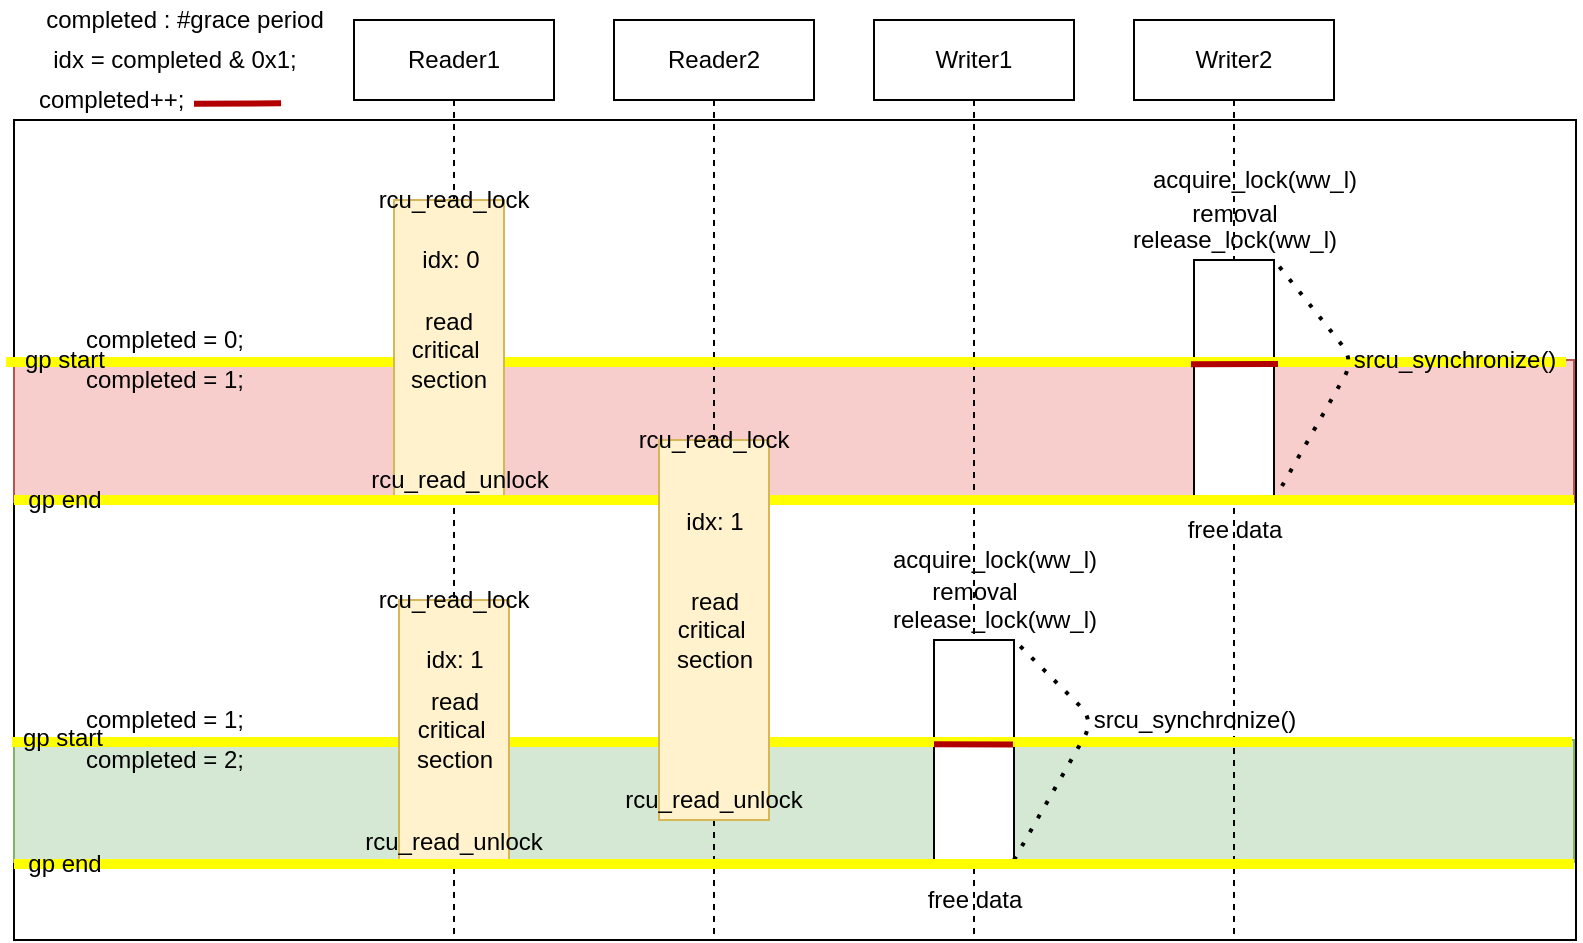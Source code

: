 <mxfile version="14.5.1" type="device" pages="4"><diagram id="2H-EvG0Ilq9phwvwLm1z" name="idx_example"><mxGraphModel dx="677" dy="401" grid="1" gridSize="10" guides="1" tooltips="1" connect="1" arrows="1" fold="1" page="1" pageScale="1" pageWidth="850" pageHeight="1100" math="0" shadow="0"><root><mxCell id="0"/><mxCell id="1" parent="0"/><mxCell id="J5GZdIW9iHJ_7tC-niAY-8" value="" style="rounded=0;whiteSpace=wrap;html=1;" parent="1" vertex="1"><mxGeometry x="20" y="170" width="781" height="410" as="geometry"/></mxCell><mxCell id="oWgZk5k80f7i5XMptyLk-48" value="" style="rounded=0;whiteSpace=wrap;html=1;fillColor=#d5e8d4;strokeColor=#82b366;" parent="1" vertex="1"><mxGeometry x="20" y="480" width="780" height="61" as="geometry"/></mxCell><mxCell id="oWgZk5k80f7i5XMptyLk-24" value="" style="rounded=0;whiteSpace=wrap;html=1;fillColor=#f8cecc;strokeColor=#b85450;" parent="1" vertex="1"><mxGeometry x="20" y="290" width="780" height="71" as="geometry"/></mxCell><mxCell id="oWgZk5k80f7i5XMptyLk-30" value="completed = 1;" style="text;html=1;align=center;verticalAlign=middle;resizable=0;points=[];autosize=1;" parent="1" vertex="1"><mxGeometry x="50" y="290" width="90" height="20" as="geometry"/></mxCell><mxCell id="oWgZk5k80f7i5XMptyLk-15" value="Reader2" style="shape=umlLifeline;perimeter=lifelinePerimeter;whiteSpace=wrap;html=1;container=1;collapsible=0;recursiveResize=0;outlineConnect=0;" parent="1" vertex="1"><mxGeometry x="320" y="120" width="100" height="460" as="geometry"/></mxCell><mxCell id="oWgZk5k80f7i5XMptyLk-16" value="Writer1" style="shape=umlLifeline;perimeter=lifelinePerimeter;whiteSpace=wrap;html=1;container=1;collapsible=0;recursiveResize=0;outlineConnect=0;" parent="1" vertex="1"><mxGeometry x="450" y="120" width="100" height="460" as="geometry"/></mxCell><mxCell id="oWgZk5k80f7i5XMptyLk-17" value="Writer2" style="shape=umlLifeline;perimeter=lifelinePerimeter;whiteSpace=wrap;html=1;container=1;collapsible=0;recursiveResize=0;outlineConnect=0;" parent="1" vertex="1"><mxGeometry x="580" y="120" width="100" height="460" as="geometry"/></mxCell><mxCell id="oWgZk5k80f7i5XMptyLk-18" value="" style="rounded=0;whiteSpace=wrap;html=1;" parent="oWgZk5k80f7i5XMptyLk-17" vertex="1"><mxGeometry x="30" y="120" width="40" height="120" as="geometry"/></mxCell><mxCell id="J5GZdIW9iHJ_7tC-niAY-2" value="" style="endArrow=none;html=1;strokeColor=#FFFF00;strokeWidth=5;" parent="oWgZk5k80f7i5XMptyLk-17" edge="1"><mxGeometry width="50" height="50" relative="1" as="geometry"><mxPoint x="216" y="171" as="sourcePoint"/><mxPoint x="-564" y="171" as="targetPoint"/></mxGeometry></mxCell><mxCell id="oWgZk5k80f7i5XMptyLk-22" value="" style="endArrow=none;dashed=1;html=1;dashPattern=1 3;strokeWidth=2;entryX=1;entryY=0;entryDx=0;entryDy=0;exitX=1;exitY=1;exitDx=0;exitDy=0;" parent="oWgZk5k80f7i5XMptyLk-17" source="oWgZk5k80f7i5XMptyLk-18" target="oWgZk5k80f7i5XMptyLk-18" edge="1"><mxGeometry width="50" height="50" relative="1" as="geometry"><mxPoint x="120" y="220" as="sourcePoint"/><mxPoint x="-250" y="270" as="targetPoint"/><Array as="points"><mxPoint x="110" y="170"/></Array></mxGeometry></mxCell><mxCell id="oWgZk5k80f7i5XMptyLk-19" value="acquire_lock(ww_l)" style="text;html=1;align=center;verticalAlign=middle;resizable=0;points=[];autosize=1;" parent="1" vertex="1"><mxGeometry x="580" y="190" width="120" height="20" as="geometry"/></mxCell><mxCell id="oWgZk5k80f7i5XMptyLk-20" value="removal" style="text;html=1;align=center;verticalAlign=middle;resizable=0;points=[];autosize=1;" parent="1" vertex="1"><mxGeometry x="600" y="207" width="60" height="20" as="geometry"/></mxCell><mxCell id="oWgZk5k80f7i5XMptyLk-29" value="completed = 0;" style="text;html=1;align=center;verticalAlign=middle;resizable=0;points=[];autosize=1;" parent="1" vertex="1"><mxGeometry x="50" y="270" width="90" height="20" as="geometry"/></mxCell><mxCell id="oWgZk5k80f7i5XMptyLk-35" value="release_lock(ww_l)" style="text;html=1;align=center;verticalAlign=middle;resizable=0;points=[];autosize=1;" parent="1" vertex="1"><mxGeometry x="570" y="220" width="120" height="20" as="geometry"/></mxCell><mxCell id="oWgZk5k80f7i5XMptyLk-36" value="free data" style="text;html=1;align=center;verticalAlign=middle;resizable=0;points=[];autosize=1;" parent="1" vertex="1"><mxGeometry x="600" y="365" width="60" height="20" as="geometry"/></mxCell><mxCell id="oWgZk5k80f7i5XMptyLk-40" value="acquire_lock(ww_l)" style="text;html=1;align=center;verticalAlign=middle;resizable=0;points=[];autosize=1;" parent="1" vertex="1"><mxGeometry x="450" y="380" width="120" height="20" as="geometry"/></mxCell><mxCell id="oWgZk5k80f7i5XMptyLk-41" value="removal" style="text;html=1;align=center;verticalAlign=middle;resizable=0;points=[];autosize=1;" parent="1" vertex="1"><mxGeometry x="470" y="396" width="60" height="20" as="geometry"/></mxCell><mxCell id="oWgZk5k80f7i5XMptyLk-14" value="Reader1" style="shape=umlLifeline;perimeter=lifelinePerimeter;whiteSpace=wrap;html=1;container=1;collapsible=0;recursiveResize=0;outlineConnect=0;" parent="1" vertex="1"><mxGeometry x="190" y="120" width="100" height="460" as="geometry"/></mxCell><mxCell id="EaLgfDVViUGFmfcsCoS--2" value="(idx: 1)" style="text;html=1;align=center;verticalAlign=middle;resizable=0;points=[];autosize=1;" parent="oWgZk5k80f7i5XMptyLk-14" vertex="1"><mxGeometry x="25" y="310" width="50" height="20" as="geometry"/></mxCell><mxCell id="oWgZk5k80f7i5XMptyLk-43" value="" style="rounded=0;whiteSpace=wrap;html=1;" parent="1" vertex="1"><mxGeometry x="480" y="430" width="40" height="110" as="geometry"/></mxCell><mxCell id="oWgZk5k80f7i5XMptyLk-47" value="srcu_synchronize()" style="text;html=1;align=center;verticalAlign=middle;resizable=0;points=[];autosize=1;" parent="1" vertex="1"><mxGeometry x="550" y="460" width="120" height="20" as="geometry"/></mxCell><mxCell id="oWgZk5k80f7i5XMptyLk-50" value="completed = 1;" style="text;html=1;align=center;verticalAlign=middle;resizable=0;points=[];autosize=1;" parent="1" vertex="1"><mxGeometry x="50" y="460" width="90" height="20" as="geometry"/></mxCell><mxCell id="oWgZk5k80f7i5XMptyLk-51" value="completed = 2;" style="text;html=1;align=center;verticalAlign=middle;resizable=0;points=[];autosize=1;" parent="1" vertex="1"><mxGeometry x="50" y="480" width="90" height="20" as="geometry"/></mxCell><mxCell id="oWgZk5k80f7i5XMptyLk-52" value="release_lock(ww_l)" style="text;html=1;align=center;verticalAlign=middle;resizable=0;points=[];autosize=1;" parent="1" vertex="1"><mxGeometry x="450" y="410" width="120" height="20" as="geometry"/></mxCell><mxCell id="oWgZk5k80f7i5XMptyLk-53" value="free data" style="text;html=1;align=center;verticalAlign=middle;resizable=0;points=[];autosize=1;" parent="1" vertex="1"><mxGeometry x="470" y="550" width="60" height="20" as="geometry"/></mxCell><mxCell id="ET6Dz6DYQAx662_gQWNx-1" value="idx = completed &amp;amp; 0x1;" style="text;html=1;align=center;verticalAlign=middle;resizable=0;points=[];autosize=1;" parent="1" vertex="1"><mxGeometry x="30" y="130" width="140" height="20" as="geometry"/></mxCell><mxCell id="TIWO1FHL-J0_cAzvTkw7-1" value="completed : #grace period" style="text;html=1;align=center;verticalAlign=middle;resizable=0;points=[];autosize=1;" parent="1" vertex="1"><mxGeometry x="30" y="110" width="150" height="20" as="geometry"/></mxCell><mxCell id="EaLgfDVViUGFmfcsCoS--1" value="(idx: 0)" style="text;html=1;align=center;verticalAlign=middle;resizable=0;points=[];autosize=1;" parent="1" vertex="1"><mxGeometry x="215" y="230" width="50" height="20" as="geometry"/></mxCell><mxCell id="EaLgfDVViUGFmfcsCoS--3" value="(idx: 1)" style="text;html=1;align=center;verticalAlign=middle;resizable=0;points=[];autosize=1;" parent="1" vertex="1"><mxGeometry x="342.5" y="375" width="50" height="20" as="geometry"/></mxCell><mxCell id="J5GZdIW9iHJ_7tC-niAY-1" value="" style="group" parent="1" vertex="1" connectable="0"><mxGeometry x="20" y="280" width="780" height="20" as="geometry"/></mxCell><mxCell id="J5GZdIW9iHJ_7tC-niAY-3" value="gp start" style="text;html=1;align=center;verticalAlign=middle;resizable=0;points=[];autosize=1;" parent="J5GZdIW9iHJ_7tC-niAY-1" vertex="1"><mxGeometry y="1" width="50" height="18" as="geometry"/></mxCell><mxCell id="oWgZk5k80f7i5XMptyLk-21" value="srcu_synchronize()" style="text;html=1;align=center;verticalAlign=middle;resizable=0;points=[];autosize=1;" parent="1" vertex="1"><mxGeometry x="680" y="280" width="120" height="20" as="geometry"/></mxCell><mxCell id="oWgZk5k80f7i5XMptyLk-44" value="read&lt;br&gt;critical&amp;nbsp;&lt;br&gt;section" style="rounded=0;whiteSpace=wrap;html=1;rotation=0;fillColor=#fff2cc;strokeColor=#d6b656;" parent="1" vertex="1"><mxGeometry x="210" y="210" width="55" height="150" as="geometry"/></mxCell><mxCell id="J5GZdIW9iHJ_7tC-niAY-4" value="" style="group" parent="1" vertex="1" connectable="0"><mxGeometry x="19" y="469" width="780" height="20" as="geometry"/></mxCell><mxCell id="J5GZdIW9iHJ_7tC-niAY-5" value="" style="endArrow=none;html=1;strokeColor=#FFFF00;strokeWidth=5;" parent="J5GZdIW9iHJ_7tC-niAY-4" edge="1"><mxGeometry width="50" height="50" relative="1" as="geometry"><mxPoint x="780" y="12" as="sourcePoint"/><mxPoint y="12" as="targetPoint"/></mxGeometry></mxCell><mxCell id="J5GZdIW9iHJ_7tC-niAY-6" value="gp start" style="text;html=1;align=center;verticalAlign=middle;resizable=0;points=[];autosize=1;" parent="J5GZdIW9iHJ_7tC-niAY-4" vertex="1"><mxGeometry y="1" width="50" height="18" as="geometry"/></mxCell><mxCell id="oWgZk5k80f7i5XMptyLk-28" value="" style="endArrow=none;html=1;exitX=-0.038;exitY=0.418;exitDx=0;exitDy=0;exitPerimeter=0;strokeWidth=3;fillColor=#e51400;strokeColor=#B20000;" parent="1" edge="1"><mxGeometry width="50" height="50" relative="1" as="geometry"><mxPoint x="608.48" y="292.16" as="sourcePoint"/><mxPoint x="652" y="292" as="targetPoint"/></mxGeometry></mxCell><mxCell id="oWgZk5k80f7i5XMptyLk-58" value="read&lt;br&gt;critical&amp;nbsp;&lt;br&gt;section" style="rounded=0;whiteSpace=wrap;html=1;rotation=0;fillColor=#fff2cc;strokeColor=#d6b656;" parent="1" vertex="1"><mxGeometry x="212.5" y="410" width="55" height="130" as="geometry"/></mxCell><mxCell id="HFW3_XxP9O19b0CaRBm5-9" value="rcu_read_lock" style="text;html=1;strokeColor=none;fillColor=none;align=center;verticalAlign=middle;whiteSpace=wrap;rounded=0;" parent="1" vertex="1"><mxGeometry x="220" y="400" width="40" height="20" as="geometry"/></mxCell><mxCell id="HFW3_XxP9O19b0CaRBm5-8" value="rcu_read_unlock" style="text;html=1;strokeColor=none;fillColor=none;align=center;verticalAlign=middle;whiteSpace=wrap;rounded=0;" parent="1" vertex="1"><mxGeometry x="220" y="521" width="40" height="20" as="geometry"/></mxCell><mxCell id="oWgZk5k80f7i5XMptyLk-42" value="" style="endArrow=none;html=1;exitX=-0.038;exitY=0.418;exitDx=0;exitDy=0;exitPerimeter=0;entryX=0.987;entryY=0.457;entryDx=0;entryDy=0;entryPerimeter=0;strokeColor=#B20000;strokeWidth=3;fillColor=#e51400;" parent="1" edge="1"><mxGeometry width="50" height="50" relative="1" as="geometry"><mxPoint x="480.0" y="482.16" as="sourcePoint"/><mxPoint x="519.48" y="482.27" as="targetPoint"/></mxGeometry></mxCell><mxCell id="HFW3_XxP9O19b0CaRBm5-2" value="rcu_read_unlock" style="text;html=1;strokeColor=none;fillColor=none;align=center;verticalAlign=middle;whiteSpace=wrap;rounded=0;" parent="1" vertex="1"><mxGeometry x="223" y="340" width="40" height="20" as="geometry"/></mxCell><mxCell id="HFW3_XxP9O19b0CaRBm5-1" value="rcu_read_lock" style="text;html=1;strokeColor=none;fillColor=none;align=center;verticalAlign=middle;whiteSpace=wrap;rounded=0;" parent="1" vertex="1"><mxGeometry x="220" y="200" width="40" height="20" as="geometry"/></mxCell><mxCell id="oWgZk5k80f7i5XMptyLk-54" value="" style="group" parent="1" vertex="1" connectable="0"><mxGeometry x="20" y="350" width="780" height="20" as="geometry"/></mxCell><mxCell id="oWgZk5k80f7i5XMptyLk-33" value="" style="endArrow=none;html=1;strokeColor=#FFFF00;strokeWidth=5;" parent="oWgZk5k80f7i5XMptyLk-54" edge="1"><mxGeometry width="50" height="50" relative="1" as="geometry"><mxPoint x="780" y="10" as="sourcePoint"/><mxPoint y="10" as="targetPoint"/></mxGeometry></mxCell><mxCell id="oWgZk5k80f7i5XMptyLk-34" value="gp end" style="text;html=1;align=center;verticalAlign=middle;resizable=0;points=[];autosize=1;" parent="oWgZk5k80f7i5XMptyLk-54" vertex="1"><mxGeometry width="50" height="20" as="geometry"/></mxCell><mxCell id="oWgZk5k80f7i5XMptyLk-46" value="" style="endArrow=none;dashed=1;html=1;dashPattern=1 3;strokeWidth=2;entryX=1;entryY=0;entryDx=0;entryDy=0;exitX=1;exitY=1;exitDx=0;exitDy=0;" parent="1" target="oWgZk5k80f7i5XMptyLk-43" edge="1"><mxGeometry width="50" height="50" relative="1" as="geometry"><mxPoint x="520" y="540" as="sourcePoint"/><mxPoint x="520" y="420" as="targetPoint"/><Array as="points"><mxPoint x="560" y="470"/></Array></mxGeometry></mxCell><mxCell id="oWgZk5k80f7i5XMptyLk-55" value="" style="group" parent="1" vertex="1" connectable="0"><mxGeometry x="20" y="532" width="780" height="20" as="geometry"/></mxCell><mxCell id="oWgZk5k80f7i5XMptyLk-56" value="" style="endArrow=none;html=1;strokeColor=#FFFF00;strokeWidth=5;" parent="oWgZk5k80f7i5XMptyLk-55" edge="1"><mxGeometry width="50" height="50" relative="1" as="geometry"><mxPoint x="780" y="10" as="sourcePoint"/><mxPoint y="10" as="targetPoint"/></mxGeometry></mxCell><mxCell id="oWgZk5k80f7i5XMptyLk-57" value="gp end" style="text;html=1;align=center;verticalAlign=middle;resizable=0;points=[];autosize=1;" parent="oWgZk5k80f7i5XMptyLk-55" vertex="1"><mxGeometry width="50" height="20" as="geometry"/></mxCell><mxCell id="YfWXra4_DtiDSNAremHq-4" value="completed++;&amp;nbsp;" style="text;html=1;align=center;verticalAlign=middle;resizable=0;points=[];autosize=1;" parent="1" vertex="1"><mxGeometry x="25" y="150" width="90" height="20" as="geometry"/></mxCell><mxCell id="YfWXra4_DtiDSNAremHq-5" value="" style="endArrow=none;html=1;exitX=-0.038;exitY=0.418;exitDx=0;exitDy=0;exitPerimeter=0;strokeWidth=3;fillColor=#e51400;strokeColor=#B20000;" parent="1" edge="1"><mxGeometry width="50" height="50" relative="1" as="geometry"><mxPoint x="110.0" y="161.82" as="sourcePoint"/><mxPoint x="153.52" y="161.66" as="targetPoint"/></mxGeometry></mxCell><mxCell id="oWgZk5k80f7i5XMptyLk-45" value="read&lt;br&gt;critical&amp;nbsp;&lt;br&gt;section" style="rounded=0;whiteSpace=wrap;html=1;rotation=0;fillColor=#fff2cc;strokeColor=#d6b656;" parent="1" vertex="1"><mxGeometry x="342.5" y="330" width="55" height="190" as="geometry"/></mxCell><mxCell id="HFW3_XxP9O19b0CaRBm5-6" value="rcu_read_lock" style="text;html=1;strokeColor=none;fillColor=none;align=center;verticalAlign=middle;whiteSpace=wrap;rounded=0;" parent="1" vertex="1"><mxGeometry x="350" y="320" width="40" height="20" as="geometry"/></mxCell><mxCell id="HFW3_XxP9O19b0CaRBm5-7" value="rcu_read_unlock" style="text;html=1;strokeColor=none;fillColor=none;align=center;verticalAlign=middle;whiteSpace=wrap;rounded=0;" parent="1" vertex="1"><mxGeometry x="350" y="500" width="40" height="20" as="geometry"/></mxCell><mxCell id="LJGDYo4QoPei5jf4NKZy-2" value="idx: 1" style="text;html=1;align=center;verticalAlign=middle;resizable=0;points=[];autosize=1;" vertex="1" parent="1"><mxGeometry x="350" y="361" width="40" height="20" as="geometry"/></mxCell><mxCell id="LJGDYo4QoPei5jf4NKZy-3" value="idx: 0" style="text;html=1;align=center;verticalAlign=middle;resizable=0;points=[];autosize=1;" vertex="1" parent="1"><mxGeometry x="217.5" y="230" width="40" height="20" as="geometry"/></mxCell><mxCell id="LJGDYo4QoPei5jf4NKZy-4" value="idx: 1" style="text;html=1;align=center;verticalAlign=middle;resizable=0;points=[];autosize=1;" vertex="1" parent="1"><mxGeometry x="220" y="430" width="40" height="20" as="geometry"/></mxCell></root></mxGraphModel></diagram><diagram id="XJOQtIvFYNUR5g0Yjs6X" name="synchronize_srcu1"><mxGraphModel dx="813" dy="466" grid="1" gridSize="10" guides="1" tooltips="1" connect="1" arrows="1" fold="1" page="1" pageScale="1" pageWidth="850" pageHeight="1100" math="0" shadow="0"><root><mxCell id="0lcwlqg1LjfzNyQTQ99q-0"/><mxCell id="0lcwlqg1LjfzNyQTQ99q-1" parent="0lcwlqg1LjfzNyQTQ99q-0"/><mxCell id="0lcwlqg1LjfzNyQTQ99q-9" value="Reader1" style="shape=umlLifeline;perimeter=lifelinePerimeter;whiteSpace=wrap;html=1;container=1;collapsible=0;recursiveResize=0;outlineConnect=0;" parent="0lcwlqg1LjfzNyQTQ99q-1" vertex="1"><mxGeometry x="270" y="80" width="100" height="300" as="geometry"/></mxCell><mxCell id="0lcwlqg1LjfzNyQTQ99q-10" value="srcu_read_lock" style="rounded=0;whiteSpace=wrap;html=1;fillColor=#dae8fc;strokeColor=#6c8ebf;" parent="0lcwlqg1LjfzNyQTQ99q-1" vertex="1"><mxGeometry x="270" y="160" width="100" height="30" as="geometry"/></mxCell><mxCell id="MIHZITwOVmLuE3bfWUsv-0" value="Writer" style="shape=umlLifeline;perimeter=lifelinePerimeter;whiteSpace=wrap;html=1;container=1;collapsible=0;recursiveResize=0;outlineConnect=0;" parent="0lcwlqg1LjfzNyQTQ99q-1" vertex="1"><mxGeometry x="140" y="80" width="110" height="300" as="geometry"/></mxCell><mxCell id="MIHZITwOVmLuE3bfWUsv-4" value="synchronize_sched" style="rounded=0;whiteSpace=wrap;html=1;fillColor=#f8cecc;strokeColor=#b85450;" parent="MIHZITwOVmLuE3bfWUsv-0" vertex="1"><mxGeometry x="-10" y="140" width="120" height="20" as="geometry"/></mxCell><mxCell id="MIHZITwOVmLuE3bfWUsv-5" value="release_lock" style="rounded=0;whiteSpace=wrap;html=1;" parent="MIHZITwOVmLuE3bfWUsv-0" vertex="1"><mxGeometry x="-10" y="250" width="120" height="30" as="geometry"/></mxCell><mxCell id="MIHZITwOVmLuE3bfWUsv-6" value="wait for readers" style="rounded=0;whiteSpace=wrap;html=1;" parent="MIHZITwOVmLuE3bfWUsv-0" vertex="1"><mxGeometry x="-10" y="160" width="120" height="70" as="geometry"/></mxCell><mxCell id="iD_3UrQxMglyI9Yn4-3V-6" value="synchronize_sched" style="rounded=0;whiteSpace=wrap;html=1;fillColor=#f8cecc;strokeColor=#b85450;" parent="MIHZITwOVmLuE3bfWUsv-0" vertex="1"><mxGeometry x="-10" y="230" width="120" height="20" as="geometry"/></mxCell><mxCell id="MIHZITwOVmLuE3bfWUsv-3" value="&lt;span&gt;grace period change&lt;br&gt;&lt;/span&gt;" style="rounded=0;whiteSpace=wrap;html=1;" parent="MIHZITwOVmLuE3bfWUsv-0" vertex="1"><mxGeometry x="-10" y="110" width="120" height="30" as="geometry"/></mxCell><mxCell id="MIHZITwOVmLuE3bfWUsv-1" value="acquire_lock" style="rounded=0;whiteSpace=wrap;html=1;" parent="0lcwlqg1LjfzNyQTQ99q-1" vertex="1"><mxGeometry x="130" y="140" width="120" height="30" as="geometry"/></mxCell><mxCell id="MIHZITwOVmLuE3bfWUsv-2" value="synchronize_sched" style="rounded=0;whiteSpace=wrap;html=1;fillColor=#f8cecc;strokeColor=#b85450;" parent="0lcwlqg1LjfzNyQTQ99q-1" vertex="1"><mxGeometry x="130" y="170" width="120" height="20" as="geometry"/></mxCell><mxCell id="MIHZITwOVmLuE3bfWUsv-7" value="" style="endArrow=none;html=1;entryX=0;entryY=1;entryDx=0;entryDy=0;exitX=1;exitY=0;exitDx=0;exitDy=0;" parent="0lcwlqg1LjfzNyQTQ99q-1" source="MIHZITwOVmLuE3bfWUsv-3" target="0lcwlqg1LjfzNyQTQ99q-10" edge="1"><mxGeometry width="50" height="50" relative="1" as="geometry"><mxPoint x="410" y="350" as="sourcePoint"/><mxPoint x="460" y="300" as="targetPoint"/></mxGeometry></mxCell><mxCell id="KIT7JmxhpWA8TGaPdS0Z-3" value="Read&lt;br&gt;Critical&lt;br&gt;Section" style="rounded=0;whiteSpace=wrap;html=1;" parent="0lcwlqg1LjfzNyQTQ99q-1" vertex="1"><mxGeometry x="270" y="190" width="100" height="110" as="geometry"/></mxCell><mxCell id="KIT7JmxhpWA8TGaPdS0Z-4" value="srcu_read_unlock" style="rounded=0;whiteSpace=wrap;html=1;fillColor=#dae8fc;strokeColor=#6c8ebf;" parent="0lcwlqg1LjfzNyQTQ99q-1" vertex="1"><mxGeometry x="270" y="300" width="100" height="30" as="geometry"/></mxCell><mxCell id="1Fa2bd2Hlzy4oJ4Xm346-0" value="" style="endArrow=none;html=1;exitX=1;exitY=0;exitDx=0;exitDy=0;entryX=0;entryY=1;entryDx=0;entryDy=0;" parent="0lcwlqg1LjfzNyQTQ99q-1" source="MIHZITwOVmLuE3bfWUsv-5" target="KIT7JmxhpWA8TGaPdS0Z-4" edge="1"><mxGeometry width="50" height="50" relative="1" as="geometry"><mxPoint x="410" y="340" as="sourcePoint"/><mxPoint x="460" y="290" as="targetPoint"/></mxGeometry></mxCell><mxCell id="gTU706poruD5ANsVNXVu-0" value="" style="endArrow=none;dashed=1;html=1;dashPattern=1 3;strokeWidth=2;exitX=1;exitY=0;exitDx=0;exitDy=0;entryX=0;entryY=0;entryDx=0;entryDy=0;" parent="0lcwlqg1LjfzNyQTQ99q-1" source="iD_3UrQxMglyI9Yn4-3V-6" target="KIT7JmxhpWA8TGaPdS0Z-4" edge="1"><mxGeometry width="50" height="50" relative="1" as="geometry"><mxPoint x="410" y="340" as="sourcePoint"/><mxPoint x="460" y="290" as="targetPoint"/></mxGeometry></mxCell></root></mxGraphModel></diagram><diagram id="zUFBPvrBEwe5fA78ra4F" name="synchronize_sched2"><mxGraphModel dx="1422" dy="816" grid="1" gridSize="10" guides="1" tooltips="1" connect="1" arrows="1" fold="1" page="1" pageScale="1" pageWidth="850" pageHeight="1100" math="0" shadow="0"><root><mxCell id="UcCDFJoW-8yExylwywkM-0"/><mxCell id="UcCDFJoW-8yExylwywkM-1" parent="UcCDFJoW-8yExylwywkM-0"/><mxCell id="UcCDFJoW-8yExylwywkM-2" value="Writer" style="shape=umlLifeline;perimeter=lifelinePerimeter;whiteSpace=wrap;html=1;container=1;collapsible=0;recursiveResize=0;outlineConnect=0;" parent="UcCDFJoW-8yExylwywkM-1" vertex="1"><mxGeometry x="130" y="80" width="115" height="310" as="geometry"/></mxCell><mxCell id="UcCDFJoW-8yExylwywkM-3" value="acquire_lock" style="rounded=0;whiteSpace=wrap;html=1;" parent="UcCDFJoW-8yExylwywkM-2" vertex="1"><mxGeometry y="60" width="120" height="20" as="geometry"/></mxCell><mxCell id="UcCDFJoW-8yExylwywkM-4" value="synchronize_sched" style="rounded=0;whiteSpace=wrap;html=1;fillColor=#f8cecc;strokeColor=#b85450;" parent="UcCDFJoW-8yExylwywkM-1" vertex="1"><mxGeometry x="130" y="160" width="120" height="20" as="geometry"/></mxCell><mxCell id="UcCDFJoW-8yExylwywkM-5" value="&lt;span&gt;grace period change&lt;br&gt;&lt;/span&gt;" style="rounded=0;whiteSpace=wrap;html=1;" parent="UcCDFJoW-8yExylwywkM-1" vertex="1"><mxGeometry x="130" y="180" width="120" height="30" as="geometry"/></mxCell><mxCell id="UcCDFJoW-8yExylwywkM-6" value="synchronize_sched" style="rounded=0;whiteSpace=wrap;html=1;fillColor=#f8cecc;strokeColor=#b85450;" parent="UcCDFJoW-8yExylwywkM-1" vertex="1"><mxGeometry x="130" y="210" width="120" height="20" as="geometry"/></mxCell><mxCell id="UcCDFJoW-8yExylwywkM-7" value="release_lock" style="rounded=0;whiteSpace=wrap;html=1;" parent="UcCDFJoW-8yExylwywkM-1" vertex="1"><mxGeometry x="130" y="320" width="120" height="30" as="geometry"/></mxCell><mxCell id="UcCDFJoW-8yExylwywkM-8" value="Reader2" style="shape=umlLifeline;perimeter=lifelinePerimeter;whiteSpace=wrap;html=1;container=1;collapsible=0;recursiveResize=0;outlineConnect=0;" parent="UcCDFJoW-8yExylwywkM-1" vertex="1"><mxGeometry x="270" y="80" width="100" height="310" as="geometry"/></mxCell><mxCell id="xFD_B3wLJHA07PAeBkaE-15" value="srcu_read_unlock" style="rounded=0;whiteSpace=wrap;html=1;fillColor=#dae8fc;strokeColor=#6c8ebf;" parent="UcCDFJoW-8yExylwywkM-8" vertex="1"><mxGeometry y="210" width="100" height="30" as="geometry"/></mxCell><mxCell id="UcCDFJoW-8yExylwywkM-9" value="srcu_read_lock" style="rounded=0;whiteSpace=wrap;html=1;fillColor=#dae8fc;strokeColor=#6c8ebf;" parent="UcCDFJoW-8yExylwywkM-1" vertex="1"><mxGeometry x="270" y="200" width="100" height="30" as="geometry"/></mxCell><mxCell id="heyM_Ac8m28PrAUx_Cej-0" value="wait for readers" style="rounded=0;whiteSpace=wrap;html=1;" parent="UcCDFJoW-8yExylwywkM-1" vertex="1"><mxGeometry x="130" y="230" width="120" height="70" as="geometry"/></mxCell><mxCell id="3iEQZhA3c74sZui79YmU-0" value="" style="endArrow=none;html=1;exitX=1;exitY=1;exitDx=0;exitDy=0;entryX=0;entryY=1;entryDx=0;entryDy=0;" parent="UcCDFJoW-8yExylwywkM-1" source="UcCDFJoW-8yExylwywkM-6" target="UcCDFJoW-8yExylwywkM-9" edge="1"><mxGeometry width="50" height="50" relative="1" as="geometry"><mxPoint x="320" y="280" as="sourcePoint"/><mxPoint x="370" y="230" as="targetPoint"/></mxGeometry></mxCell><mxCell id="xFD_B3wLJHA07PAeBkaE-13" value="synchronize_sched" style="rounded=0;whiteSpace=wrap;html=1;fillColor=#f8cecc;strokeColor=#b85450;" parent="UcCDFJoW-8yExylwywkM-1" vertex="1"><mxGeometry x="130" y="300" width="120" height="20" as="geometry"/></mxCell><mxCell id="xFD_B3wLJHA07PAeBkaE-14" value="Read&lt;br&gt;Critical&lt;br&gt;Section" style="rounded=0;whiteSpace=wrap;html=1;" parent="UcCDFJoW-8yExylwywkM-1" vertex="1"><mxGeometry x="270" y="230" width="100" height="60" as="geometry"/></mxCell><mxCell id="Dn6nGOjdkdGHagcpJ_Sd-1" value="" style="endArrow=none;html=1;exitX=1;exitY=1;exitDx=0;exitDy=0;entryX=0;entryY=1;entryDx=0;entryDy=0;" parent="UcCDFJoW-8yExylwywkM-1" source="xFD_B3wLJHA07PAeBkaE-13" target="xFD_B3wLJHA07PAeBkaE-15" edge="1"><mxGeometry width="50" height="50" relative="1" as="geometry"><mxPoint x="320" y="310" as="sourcePoint"/><mxPoint x="370" y="260" as="targetPoint"/></mxGeometry></mxCell><mxCell id="Dn6nGOjdkdGHagcpJ_Sd-2" value="" style="endArrow=none;dashed=1;html=1;dashPattern=1 3;strokeWidth=2;exitX=1;exitY=1;exitDx=0;exitDy=0;entryX=0;entryY=1;entryDx=0;entryDy=0;" parent="UcCDFJoW-8yExylwywkM-1" source="heyM_Ac8m28PrAUx_Cej-0" target="xFD_B3wLJHA07PAeBkaE-14" edge="1"><mxGeometry width="50" height="50" relative="1" as="geometry"><mxPoint x="320" y="310" as="sourcePoint"/><mxPoint x="370" y="260" as="targetPoint"/></mxGeometry></mxCell></root></mxGraphModel></diagram><diagram id="mEdBdmNOgrYLPcsKNXrv" name="synchronize_sched3"><mxGraphModel dx="1422" dy="816" grid="1" gridSize="10" guides="1" tooltips="1" connect="1" arrows="1" fold="1" page="1" pageScale="1" pageWidth="850" pageHeight="1100" math="0" shadow="0"><root><mxCell id="c0Nk4FaMgVKBDHtvZj35-0"/><mxCell id="c0Nk4FaMgVKBDHtvZj35-1" parent="c0Nk4FaMgVKBDHtvZj35-0"/><mxCell id="XKTk4_UXqFCNNjiY1hVX-0" value="Writer" style="shape=umlLifeline;perimeter=lifelinePerimeter;whiteSpace=wrap;html=1;container=1;collapsible=0;recursiveResize=0;outlineConnect=0;" parent="c0Nk4FaMgVKBDHtvZj35-1" vertex="1"><mxGeometry x="130" y="80" width="115" height="310" as="geometry"/></mxCell><mxCell id="XKTk4_UXqFCNNjiY1hVX-1" value="acquire_lock" style="rounded=0;whiteSpace=wrap;html=1;" parent="XKTk4_UXqFCNNjiY1hVX-0" vertex="1"><mxGeometry y="90" width="120" height="20" as="geometry"/></mxCell><mxCell id="XKTk4_UXqFCNNjiY1hVX-2" value="synchronize_sched" style="rounded=0;whiteSpace=wrap;html=1;fillColor=#f8cecc;strokeColor=#b85450;" parent="c0Nk4FaMgVKBDHtvZj35-1" vertex="1"><mxGeometry x="130" y="190" width="120" height="20" as="geometry"/></mxCell><mxCell id="XKTk4_UXqFCNNjiY1hVX-3" value="&lt;span&gt;grace period change&lt;br&gt;&lt;/span&gt;" style="rounded=0;whiteSpace=wrap;html=1;" parent="c0Nk4FaMgVKBDHtvZj35-1" vertex="1"><mxGeometry x="130" y="210" width="120" height="30" as="geometry"/></mxCell><mxCell id="XKTk4_UXqFCNNjiY1hVX-4" value="synchronize_sched" style="rounded=0;whiteSpace=wrap;html=1;fillColor=#f8cecc;strokeColor=#b85450;" parent="c0Nk4FaMgVKBDHtvZj35-1" vertex="1"><mxGeometry x="130" y="240" width="120" height="20" as="geometry"/></mxCell><mxCell id="XKTk4_UXqFCNNjiY1hVX-5" value="release_lock" style="rounded=0;whiteSpace=wrap;html=1;" parent="c0Nk4FaMgVKBDHtvZj35-1" vertex="1"><mxGeometry x="130" y="350" width="120" height="30" as="geometry"/></mxCell><mxCell id="XKTk4_UXqFCNNjiY1hVX-6" value="Reader3" style="shape=umlLifeline;perimeter=lifelinePerimeter;whiteSpace=wrap;html=1;container=1;collapsible=0;recursiveResize=0;outlineConnect=0;" parent="c0Nk4FaMgVKBDHtvZj35-1" vertex="1"><mxGeometry x="270" y="80" width="100" height="310" as="geometry"/></mxCell><mxCell id="XKTk4_UXqFCNNjiY1hVX-7" value="srcu_read_unlock" style="rounded=0;whiteSpace=wrap;html=1;fillColor=#dae8fc;strokeColor=#6c8ebf;" parent="XKTk4_UXqFCNNjiY1hVX-6" vertex="1"><mxGeometry y="240" width="100" height="30" as="geometry"/></mxCell><mxCell id="XKTk4_UXqFCNNjiY1hVX-8" value="srcu_read_lock" style="rounded=0;whiteSpace=wrap;html=1;fillColor=#dae8fc;strokeColor=#6c8ebf;" parent="c0Nk4FaMgVKBDHtvZj35-1" vertex="1"><mxGeometry x="270" y="130" width="100" height="30" as="geometry"/></mxCell><mxCell id="XKTk4_UXqFCNNjiY1hVX-9" value="wait for readers" style="rounded=0;whiteSpace=wrap;html=1;" parent="c0Nk4FaMgVKBDHtvZj35-1" vertex="1"><mxGeometry x="130" y="260" width="120" height="70" as="geometry"/></mxCell><mxCell id="XKTk4_UXqFCNNjiY1hVX-11" value="synchronize_sched" style="rounded=0;whiteSpace=wrap;html=1;fillColor=#f8cecc;strokeColor=#b85450;" parent="c0Nk4FaMgVKBDHtvZj35-1" vertex="1"><mxGeometry x="130" y="330" width="120" height="20" as="geometry"/></mxCell><mxCell id="XKTk4_UXqFCNNjiY1hVX-12" value="Read&lt;br&gt;Critical&lt;br&gt;Section" style="rounded=0;whiteSpace=wrap;html=1;" parent="c0Nk4FaMgVKBDHtvZj35-1" vertex="1"><mxGeometry x="270" y="160" width="100" height="160" as="geometry"/></mxCell><mxCell id="XKTk4_UXqFCNNjiY1hVX-13" value="" style="endArrow=none;html=1;exitX=1;exitY=1;exitDx=0;exitDy=0;entryX=0;entryY=1;entryDx=0;entryDy=0;" parent="c0Nk4FaMgVKBDHtvZj35-1" source="XKTk4_UXqFCNNjiY1hVX-11" target="XKTk4_UXqFCNNjiY1hVX-7" edge="1"><mxGeometry width="50" height="50" relative="1" as="geometry"><mxPoint x="320" y="310" as="sourcePoint"/><mxPoint x="370" y="260" as="targetPoint"/></mxGeometry></mxCell><mxCell id="XKTk4_UXqFCNNjiY1hVX-14" value="" style="endArrow=none;dashed=1;html=1;dashPattern=1 3;strokeWidth=2;exitX=1;exitY=1;exitDx=0;exitDy=0;entryX=0;entryY=1;entryDx=0;entryDy=0;" parent="c0Nk4FaMgVKBDHtvZj35-1" source="XKTk4_UXqFCNNjiY1hVX-9" target="XKTk4_UXqFCNNjiY1hVX-12" edge="1"><mxGeometry width="50" height="50" relative="1" as="geometry"><mxPoint x="320" y="310" as="sourcePoint"/><mxPoint x="370" y="260" as="targetPoint"/></mxGeometry></mxCell></root></mxGraphModel></diagram></mxfile>